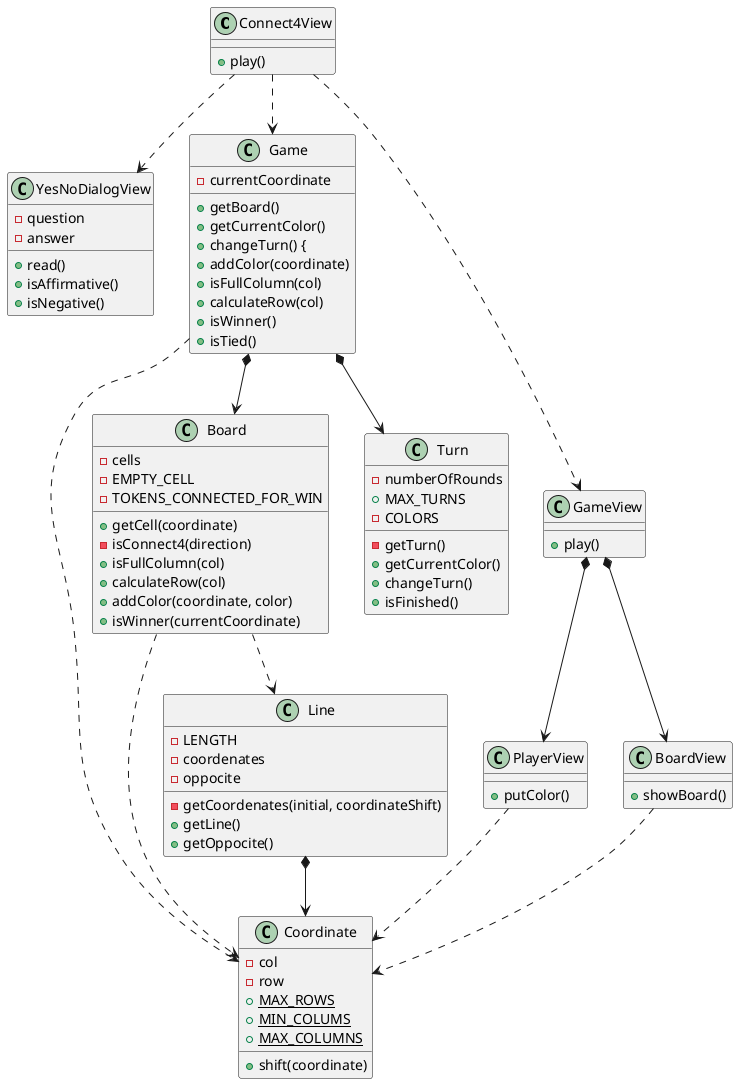 @startuml
Connect4View ..> YesNoDialogView
Connect4View ..> Game
Connect4View ..> GameView
Connect4View : + play()

YesNoDialogView : - question
YesNoDialogView : - answer
YesNoDialogView : + read()
YesNoDialogView : + isAffirmative()
YesNoDialogView : + isNegative()

GameView : + play()
GameView *--> PlayerView
GameView *--> BoardView

PlayerView : + putColor()
PlayerView ..> Coordinate

BoardView : + showBoard()
BoardView ..> Coordinate

Game : - currentCoordinate
Game *--> Board
Game *--> Turn
Game : + getBoard()
Game : + getCurrentColor()
Game : + changeTurn() {
Game : + addColor(coordinate)
Game : + isFullColumn(col)
Game : + calculateRow(col)
Game : + isWinner()
Game : + isTied()
Game ..> Coordinate

Board ..> Line
Board ..> Coordinate
Board : - cells
Board : - EMPTY_CELL
Board : - TOKENS_CONNECTED_FOR_WIN
Board : + getCell(coordinate)
Board : - isConnect4(direction)
Board : + isFullColumn(col)
Board : + calculateRow(col)
Board : + addColor(coordinate, color)
Board : + isWinner(currentCoordinate)

Turn : - numberOfRounds
Turn : + MAX_TURNS
Turn : - COLORS
Turn : - getTurn()
Turn : + getCurrentColor()
Turn : + changeTurn()
Turn : + isFinished()

Line *--> Coordinate
Line : - LENGTH
Line : - coordenates
Line : - oppocite
Line : - getCoordenates(initial, coordinateShift)
Line : + getLine()
Line : + getOppocite()

Coordinate : - col
Coordinate : - row
Coordinate : + shift(coordinate)
Coordinate : + {static} MAX_ROWS
Coordinate : + {static} MIN_COLUMS
Coordinate : + {static} MAX_COLUMNS

@enduml